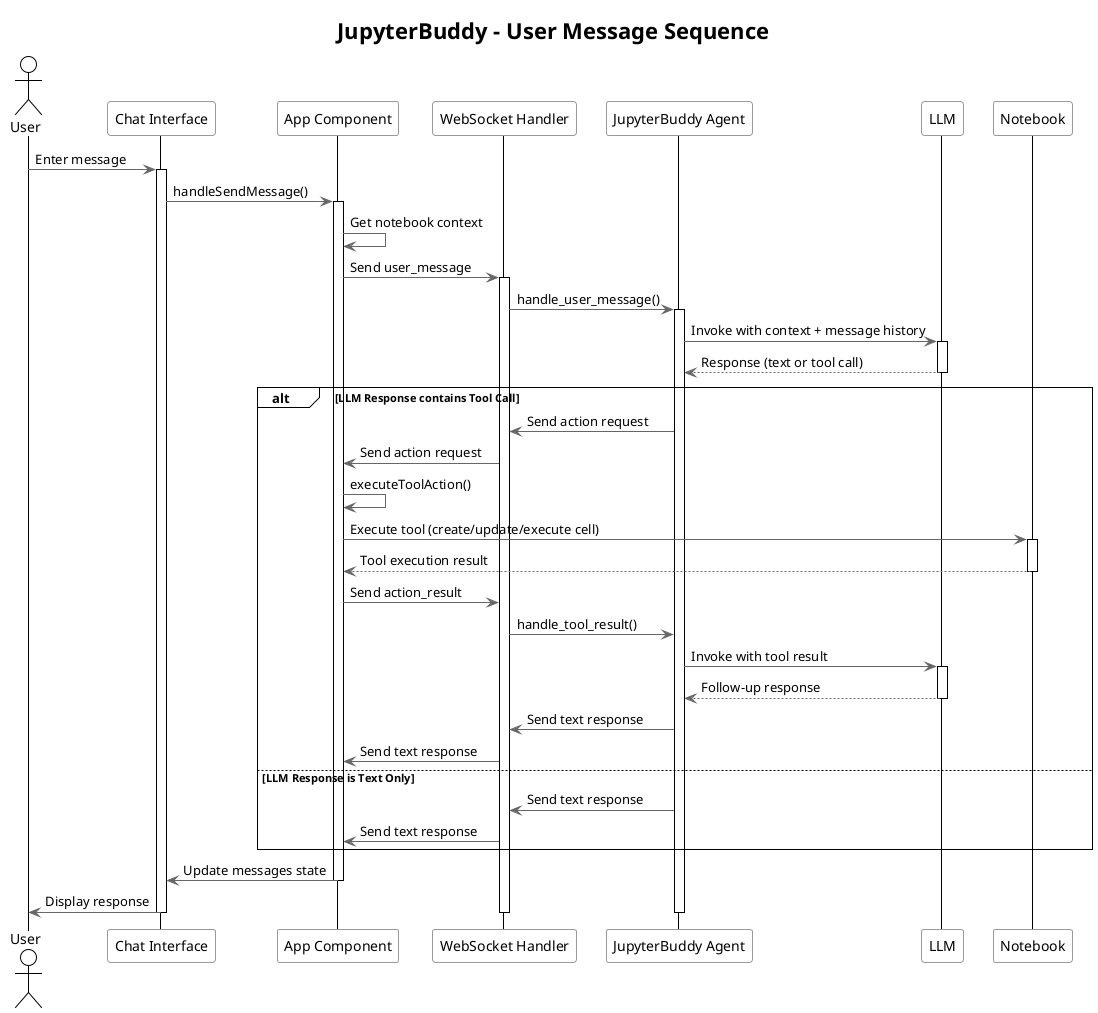 @startuml User Message Sequence
!theme plain
skinparam backgroundColor white
skinparam sequenceArrowColor #666666
skinparam sequenceParticipantBorderColor #999999

title JupyterBuddy - User Message Sequence

actor User
participant "Chat Interface" as Chat
participant "App Component" as App
participant "WebSocket Handler" as WSHandler
participant "JupyterBuddy Agent" as Agent
participant "LLM" as LLM
participant "Notebook" as Notebook

User -> Chat: Enter message
activate Chat
Chat -> App: handleSendMessage()
activate App

App -> App: Get notebook context
App -> WSHandler: Send user_message
activate WSHandler

WSHandler -> Agent: handle_user_message()
activate Agent

Agent -> LLM: Invoke with context + message history
activate LLM
LLM --> Agent: Response (text or tool call)
deactivate LLM

alt LLM Response contains Tool Call
    Agent -> WSHandler: Send action request
    WSHandler -> App: Send action request
    App -> App: executeToolAction()
    App -> Notebook: Execute tool (create/update/execute cell)
    activate Notebook
    Notebook --> App: Tool execution result
    deactivate Notebook
    App -> WSHandler: Send action_result
    WSHandler -> Agent: handle_tool_result()
    Agent -> LLM: Invoke with tool result
    activate LLM
    LLM --> Agent: Follow-up response
    deactivate LLM
    Agent -> WSHandler: Send text response
    WSHandler -> App: Send text response
else LLM Response is Text Only
    Agent -> WSHandler: Send text response
    WSHandler -> App: Send text response
end

App -> Chat: Update messages state
deactivate App
Chat -> User: Display response
deactivate Chat

deactivate Agent
deactivate WSHandler

@enduml